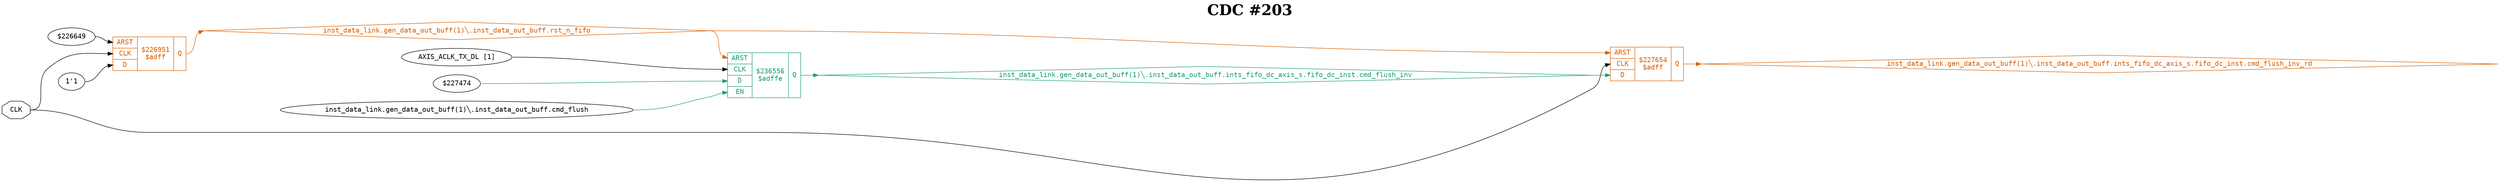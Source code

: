 digraph "spacefibre_light_top" {
label=<<b>CDC #203</b>>;
labelloc="t"
fontsize="30"
node ["fontname"="Courier"]
edge ["fontname"="Courier"]
rankdir="LR";
remincross=true;
n1 [ shape=octagon, label="CLK", color="black", fontcolor="black", href="/src/ip_spacefibre_light_top/spacefibre_light_top.vhd#45" ];
n2 [ shape=diamond, label="inst_data_link.gen_data_out_buff(1)&#9586;.inst_data_out_buff.ints_fifo_dc_axis_s.fifo_dc_inst.cmd_flush_inv", colorscheme="dark28", color="1", fontcolor="1", href="/src/ip/fifo_dc/fifo_dc.vhd#112" ];
n3 [ shape=diamond, label="inst_data_link.gen_data_out_buff(1)&#9586;.inst_data_out_buff.ints_fifo_dc_axis_s.fifo_dc_inst.cmd_flush_inv_rd", colorscheme="dark28", color="2", fontcolor="2", href="/src/ip/fifo_dc/fifo_dc.vhd#114" ];
n4 [ shape=diamond, label="inst_data_link.gen_data_out_buff(1)&#9586;.inst_data_out_buff.rst_n_fifo", colorscheme="dark28", color="2", fontcolor="2", href="/src/module_data_link/data_out_buf.vhd#165" ];
{ rank="source"; n1;}
{ rank="sink";}
v0 [ label="AXIS_ACLK_TX_DL [1]" ];
v1 [ label="$227474" ];
v2 [ label="inst_data_link.gen_data_out_buff(1)&#9586;.inst_data_out_buff.cmd_flush" ];
c9 [ shape=record, label="{{<p5> ARST|<p1> CLK|<p6> D|<p7> EN}|$236556\n$adffe|{<p8> Q}}", colorscheme="dark28", color="1", fontcolor="1" , href="/src/ip/fifo_dc/fifo_dc.vhd#440"  ];
v3 [ label="$226649" ];
v4 [ label="1'1" ];
c10 [ shape=record, label="{{<p5> ARST|<p1> CLK|<p6> D}|$226951\n$adff|{<p8> Q}}", colorscheme="dark28", color="2", fontcolor="2" , href="/src/module_data_link/data_out_buf.vhd#225"  ];
c11 [ shape=record, label="{{<p5> ARST|<p1> CLK|<p6> D}|$227654\n$adff|{<p8> Q}}", colorscheme="dark28", color="2", fontcolor="2" , href="/src/ip/fifo_dc/fifo_dc.vhd#321"  ];
n1:e -> c10:p1:w [color="black", fontcolor="black", label=""];
n1:e -> c11:p1:w [color="black", fontcolor="black", label=""];
c9:p8:e -> n2:w [colorscheme="dark28", color="1", fontcolor="1", label=""];
n2:e -> c11:p6:w [colorscheme="dark28", color="1", fontcolor="1", label=""];
c11:p8:e -> n3:w [colorscheme="dark28", color="2", fontcolor="2", label=""];
c10:p8:e -> n4:w [colorscheme="dark28", color="2", fontcolor="2", label=""];
n4:e -> c11:p5:w [colorscheme="dark28", color="2", fontcolor="2", label=""];
n4:e -> c9:p5:w [colorscheme="dark28", color="2", fontcolor="2", label=""];
v0:e -> c9:p1:w [color="black", fontcolor="black", label=""];
v1:e -> c9:p6:w [colorscheme="dark28", color="1", fontcolor="1", label=""];
v2:e -> c9:p7:w [colorscheme="dark28", color="1", fontcolor="1", label=""];
v3:e -> c10:p5:w [color="black", fontcolor="black", label=""];
v4:e -> c10:p6:w [color="black", fontcolor="black", label=""];
}
